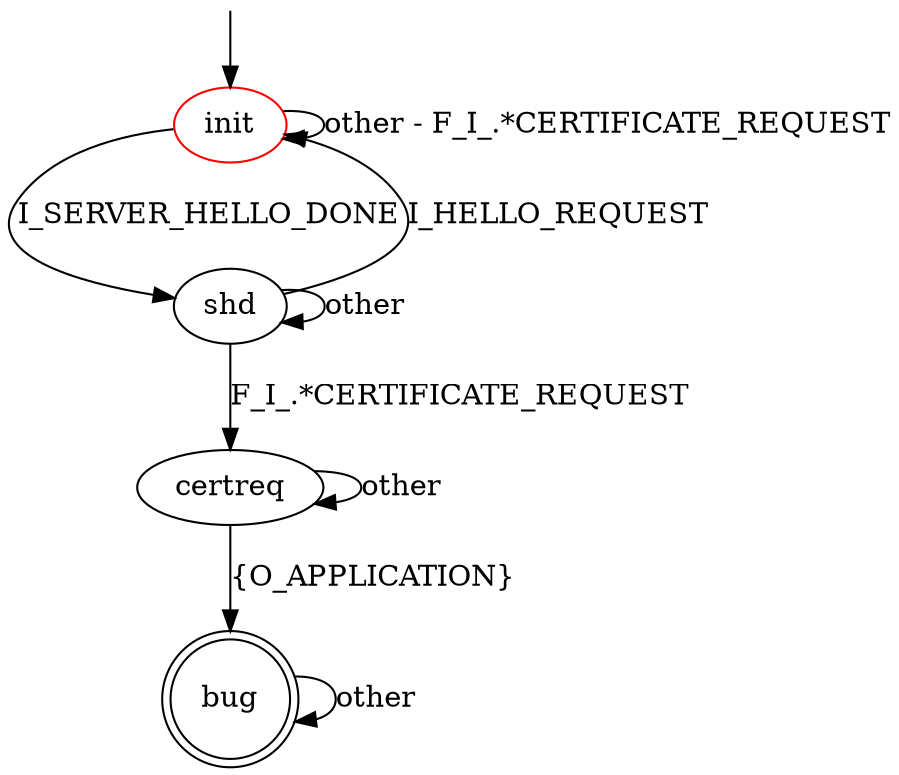 digraph G {
label=""
init [color="red"]
bug [shape="doublecircle"]

init -> shd [label="I_SERVER_HELLO_DONE"]
init -> init [label="other - F_I_.*CERTIFICATE_REQUEST"]

shd -> certreq [label="F_I_.*CERTIFICATE_REQUEST"]
shd -> shd [label="other"]
shd -> init [label="I_HELLO_REQUEST"]
certreq -> bug [label="{O_APPLICATION}"]
certreq -> certreq [label="other"]

bug -> bug [label="other"]

__start0 [label="" shape="none" width="0" height="0"];
__start0 -> init;
}

